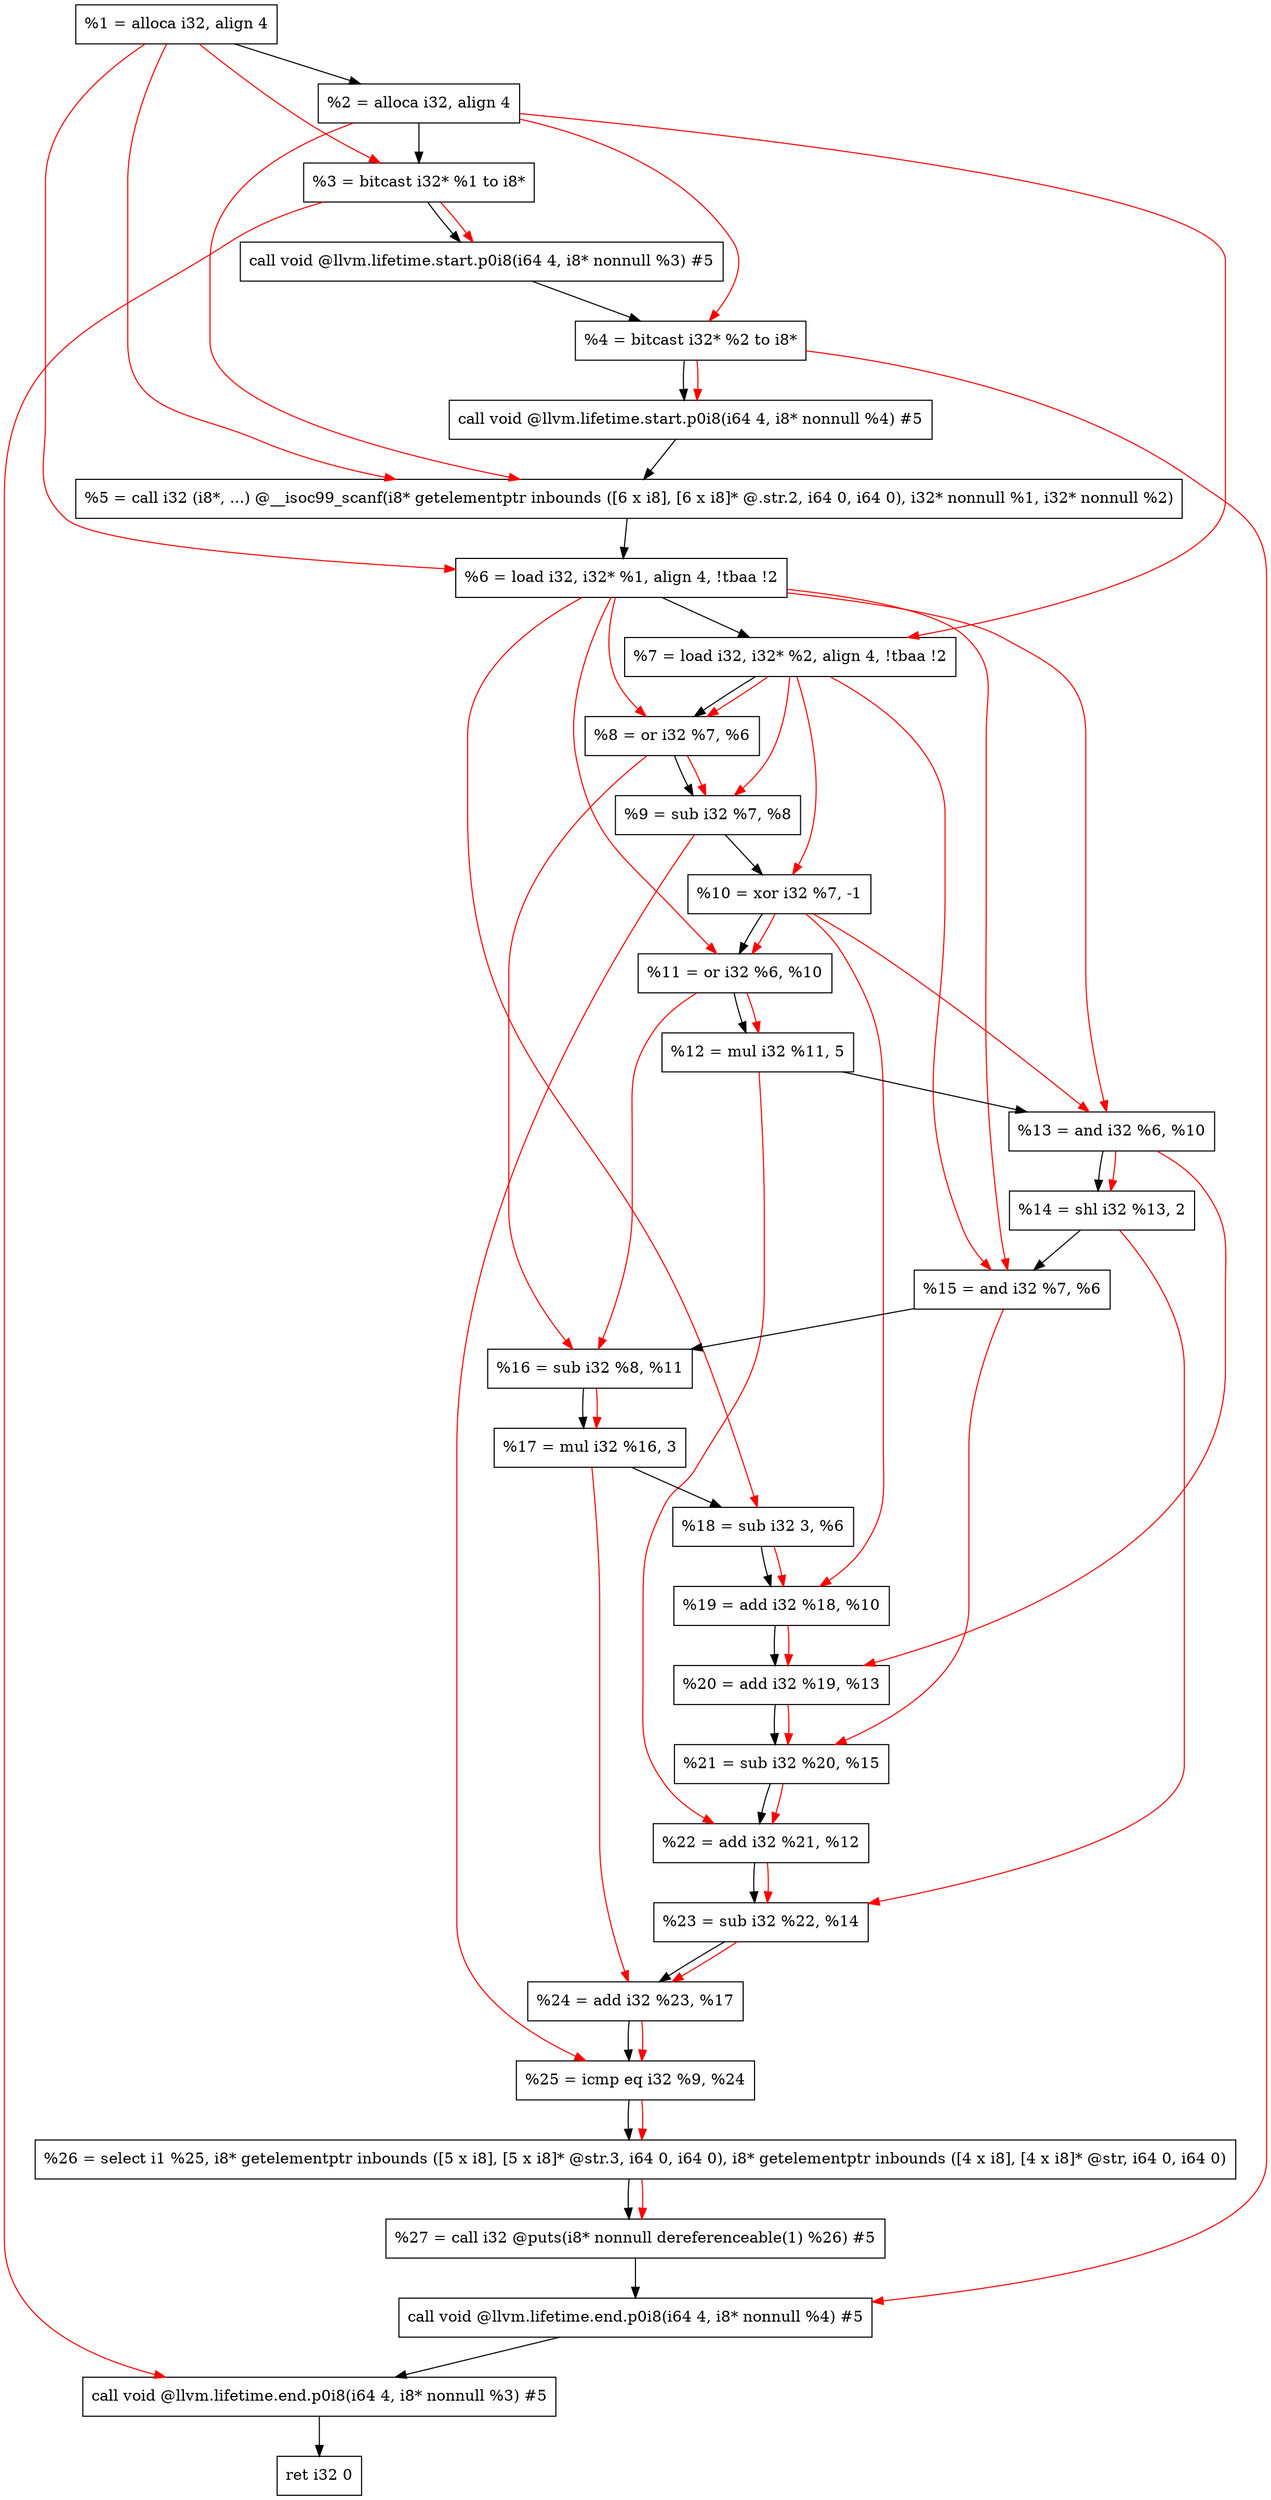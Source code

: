 digraph "DFG for'main' function" {
	Node0x1366938[shape=record, label="  %1 = alloca i32, align 4"];
	Node0x13669e8[shape=record, label="  %2 = alloca i32, align 4"];
	Node0x1366a78[shape=record, label="  %3 = bitcast i32* %1 to i8*"];
	Node0x1366ed8[shape=record, label="  call void @llvm.lifetime.start.p0i8(i64 4, i8* nonnull %3) #5"];
	Node0x1366fb8[shape=record, label="  %4 = bitcast i32* %2 to i8*"];
	Node0x13670d8[shape=record, label="  call void @llvm.lifetime.start.p0i8(i64 4, i8* nonnull %4) #5"];
	Node0x1367310[shape=record, label="  %5 = call i32 (i8*, ...) @__isoc99_scanf(i8* getelementptr inbounds ([6 x i8], [6 x i8]* @.str.2, i64 0, i64 0), i32* nonnull %1, i32* nonnull %2)"];
	Node0x13673c8[shape=record, label="  %6 = load i32, i32* %1, align 4, !tbaa !2"];
	Node0x1368338[shape=record, label="  %7 = load i32, i32* %2, align 4, !tbaa !2"];
	Node0x13689c0[shape=record, label="  %8 = or i32 %7, %6"];
	Node0x1368a30[shape=record, label="  %9 = sub i32 %7, %8"];
	Node0x1368aa0[shape=record, label="  %10 = xor i32 %7, -1"];
	Node0x1368b10[shape=record, label="  %11 = or i32 %6, %10"];
	Node0x1368b80[shape=record, label="  %12 = mul i32 %11, 5"];
	Node0x1368bf0[shape=record, label="  %13 = and i32 %6, %10"];
	Node0x1368c60[shape=record, label="  %14 = shl i32 %13, 2"];
	Node0x1368cd0[shape=record, label="  %15 = and i32 %7, %6"];
	Node0x1368d40[shape=record, label="  %16 = sub i32 %8, %11"];
	Node0x1368db0[shape=record, label="  %17 = mul i32 %16, 3"];
	Node0x1368e20[shape=record, label="  %18 = sub i32 3, %6"];
	Node0x1368e90[shape=record, label="  %19 = add i32 %18, %10"];
	Node0x1368f00[shape=record, label="  %20 = add i32 %19, %13"];
	Node0x1368f70[shape=record, label="  %21 = sub i32 %20, %15"];
	Node0x1368fe0[shape=record, label="  %22 = add i32 %21, %12"];
	Node0x1369050[shape=record, label="  %23 = sub i32 %22, %14"];
	Node0x13690c0[shape=record, label="  %24 = add i32 %23, %17"];
	Node0x1369130[shape=record, label="  %25 = icmp eq i32 %9, %24"];
	Node0x13079d8[shape=record, label="  %26 = select i1 %25, i8* getelementptr inbounds ([5 x i8], [5 x i8]* @str.3, i64 0, i64 0), i8* getelementptr inbounds ([4 x i8], [4 x i8]* @str, i64 0, i64 0)"];
	Node0x13691c0[shape=record, label="  %27 = call i32 @puts(i8* nonnull dereferenceable(1) %26) #5"];
	Node0x1369418[shape=record, label="  call void @llvm.lifetime.end.p0i8(i64 4, i8* nonnull %4) #5"];
	Node0x1369578[shape=record, label="  call void @llvm.lifetime.end.p0i8(i64 4, i8* nonnull %3) #5"];
	Node0x1369638[shape=record, label="  ret i32 0"];
	Node0x1366938 -> Node0x13669e8;
	Node0x13669e8 -> Node0x1366a78;
	Node0x1366a78 -> Node0x1366ed8;
	Node0x1366ed8 -> Node0x1366fb8;
	Node0x1366fb8 -> Node0x13670d8;
	Node0x13670d8 -> Node0x1367310;
	Node0x1367310 -> Node0x13673c8;
	Node0x13673c8 -> Node0x1368338;
	Node0x1368338 -> Node0x13689c0;
	Node0x13689c0 -> Node0x1368a30;
	Node0x1368a30 -> Node0x1368aa0;
	Node0x1368aa0 -> Node0x1368b10;
	Node0x1368b10 -> Node0x1368b80;
	Node0x1368b80 -> Node0x1368bf0;
	Node0x1368bf0 -> Node0x1368c60;
	Node0x1368c60 -> Node0x1368cd0;
	Node0x1368cd0 -> Node0x1368d40;
	Node0x1368d40 -> Node0x1368db0;
	Node0x1368db0 -> Node0x1368e20;
	Node0x1368e20 -> Node0x1368e90;
	Node0x1368e90 -> Node0x1368f00;
	Node0x1368f00 -> Node0x1368f70;
	Node0x1368f70 -> Node0x1368fe0;
	Node0x1368fe0 -> Node0x1369050;
	Node0x1369050 -> Node0x13690c0;
	Node0x13690c0 -> Node0x1369130;
	Node0x1369130 -> Node0x13079d8;
	Node0x13079d8 -> Node0x13691c0;
	Node0x13691c0 -> Node0x1369418;
	Node0x1369418 -> Node0x1369578;
	Node0x1369578 -> Node0x1369638;
edge [color=red]
	Node0x1366938 -> Node0x1366a78;
	Node0x1366a78 -> Node0x1366ed8;
	Node0x13669e8 -> Node0x1366fb8;
	Node0x1366fb8 -> Node0x13670d8;
	Node0x1366938 -> Node0x1367310;
	Node0x13669e8 -> Node0x1367310;
	Node0x1366938 -> Node0x13673c8;
	Node0x13669e8 -> Node0x1368338;
	Node0x1368338 -> Node0x13689c0;
	Node0x13673c8 -> Node0x13689c0;
	Node0x1368338 -> Node0x1368a30;
	Node0x13689c0 -> Node0x1368a30;
	Node0x1368338 -> Node0x1368aa0;
	Node0x13673c8 -> Node0x1368b10;
	Node0x1368aa0 -> Node0x1368b10;
	Node0x1368b10 -> Node0x1368b80;
	Node0x13673c8 -> Node0x1368bf0;
	Node0x1368aa0 -> Node0x1368bf0;
	Node0x1368bf0 -> Node0x1368c60;
	Node0x1368338 -> Node0x1368cd0;
	Node0x13673c8 -> Node0x1368cd0;
	Node0x13689c0 -> Node0x1368d40;
	Node0x1368b10 -> Node0x1368d40;
	Node0x1368d40 -> Node0x1368db0;
	Node0x13673c8 -> Node0x1368e20;
	Node0x1368e20 -> Node0x1368e90;
	Node0x1368aa0 -> Node0x1368e90;
	Node0x1368e90 -> Node0x1368f00;
	Node0x1368bf0 -> Node0x1368f00;
	Node0x1368f00 -> Node0x1368f70;
	Node0x1368cd0 -> Node0x1368f70;
	Node0x1368f70 -> Node0x1368fe0;
	Node0x1368b80 -> Node0x1368fe0;
	Node0x1368fe0 -> Node0x1369050;
	Node0x1368c60 -> Node0x1369050;
	Node0x1369050 -> Node0x13690c0;
	Node0x1368db0 -> Node0x13690c0;
	Node0x1368a30 -> Node0x1369130;
	Node0x13690c0 -> Node0x1369130;
	Node0x1369130 -> Node0x13079d8;
	Node0x13079d8 -> Node0x13691c0;
	Node0x1366fb8 -> Node0x1369418;
	Node0x1366a78 -> Node0x1369578;
}
